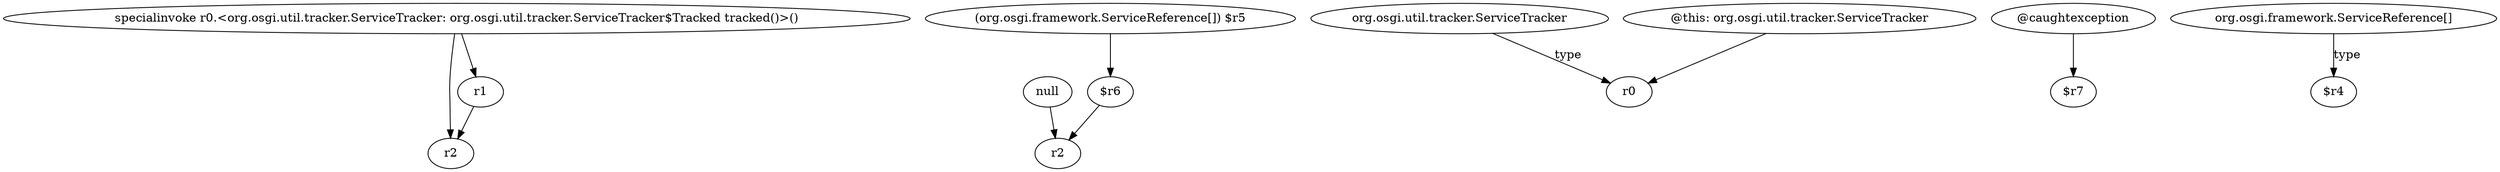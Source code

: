 digraph g {
0[label="specialinvoke r0.<org.osgi.util.tracker.ServiceTracker: org.osgi.util.tracker.ServiceTracker$Tracked tracked()>()"]
1[label="r2"]
0->1[label=""]
2[label="null"]
3[label="r2"]
2->3[label=""]
4[label="(org.osgi.framework.ServiceReference[]) $r5"]
5[label="$r6"]
4->5[label=""]
6[label="org.osgi.util.tracker.ServiceTracker"]
7[label="r0"]
6->7[label="type"]
8[label="r1"]
8->1[label=""]
9[label="@this: org.osgi.util.tracker.ServiceTracker"]
9->7[label=""]
10[label="@caughtexception"]
11[label="$r7"]
10->11[label=""]
5->3[label=""]
0->8[label=""]
12[label="org.osgi.framework.ServiceReference[]"]
13[label="$r4"]
12->13[label="type"]
}
